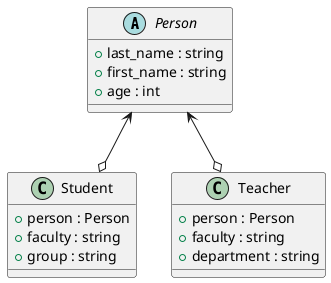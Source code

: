 @startuml
'https://plantuml.com/class-diagram

abstract class Person{
+ last_name : string
+ first_name : string
+ age : int
}

Person <--o Student
class Student {
+ person : Person
+ faculty : string
+ group : string
}

Person <--o Teacher
class Teacher {
+ person : Person
+ faculty : string
+ department : string
}

@enduml